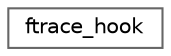 digraph "Graphical Class Hierarchy"
{
 // INTERACTIVE_SVG=YES
 // LATEX_PDF_SIZE
  bgcolor="transparent";
  edge [fontname=Helvetica,fontsize=10,labelfontname=Helvetica,labelfontsize=10];
  node [fontname=Helvetica,fontsize=10,shape=box,height=0.2,width=0.4];
  rankdir="LR";
  Node0 [id="Node000000",label="ftrace_hook",height=0.2,width=0.4,color="grey40", fillcolor="white", style="filled",URL="$de/d57/structftrace__hook.html",tooltip=" "];
}
